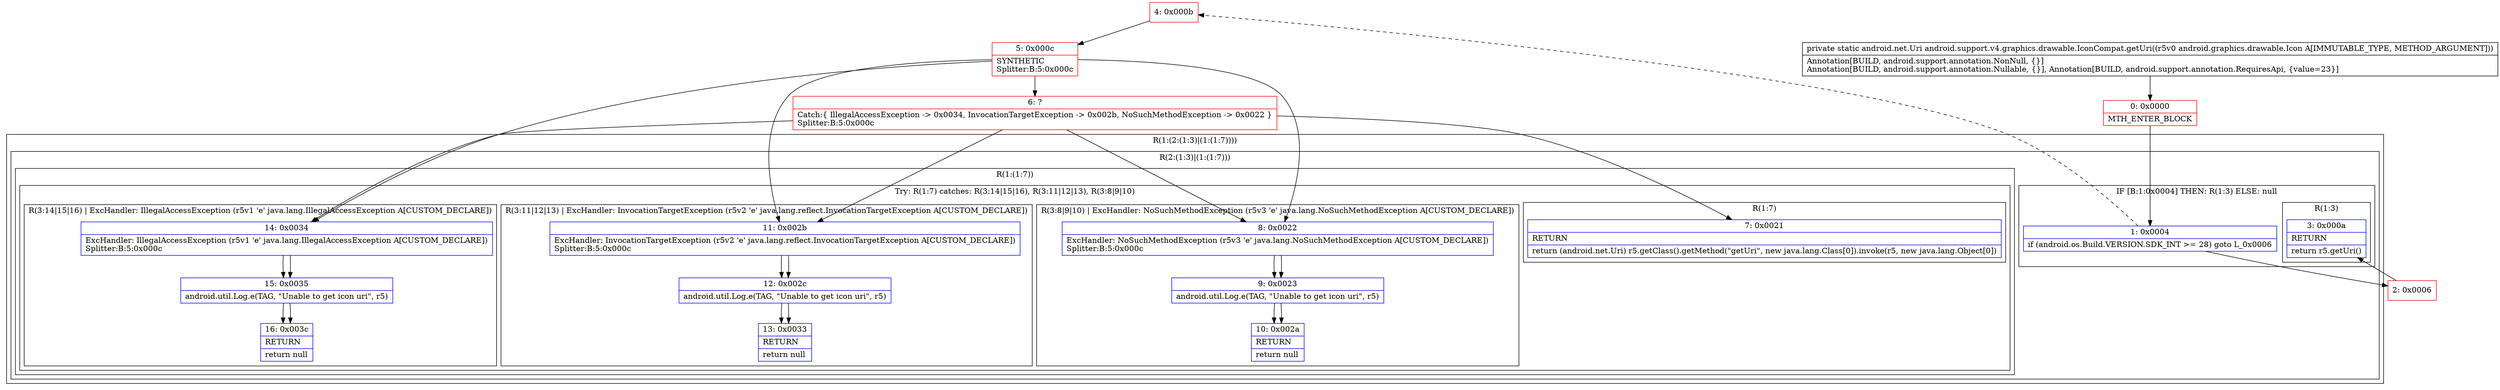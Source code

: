 digraph "CFG forandroid.support.v4.graphics.drawable.IconCompat.getUri(Landroid\/graphics\/drawable\/Icon;)Landroid\/net\/Uri;" {
subgraph cluster_Region_2044346570 {
label = "R(1:(2:(1:3)|(1:(1:7))))";
node [shape=record,color=blue];
subgraph cluster_Region_869682124 {
label = "R(2:(1:3)|(1:(1:7)))";
node [shape=record,color=blue];
subgraph cluster_IfRegion_582407533 {
label = "IF [B:1:0x0004] THEN: R(1:3) ELSE: null";
node [shape=record,color=blue];
Node_1 [shape=record,label="{1\:\ 0x0004|if (android.os.Build.VERSION.SDK_INT \>= 28) goto L_0x0006\l}"];
subgraph cluster_Region_1675863179 {
label = "R(1:3)";
node [shape=record,color=blue];
Node_3 [shape=record,label="{3\:\ 0x000a|RETURN\l|return r5.getUri()\l}"];
}
}
subgraph cluster_Region_1209295917 {
label = "R(1:(1:7))";
node [shape=record,color=blue];
subgraph cluster_TryCatchRegion_1226690248 {
label = "Try: R(1:7) catches: R(3:14|15|16), R(3:11|12|13), R(3:8|9|10)";
node [shape=record,color=blue];
subgraph cluster_Region_1561622331 {
label = "R(1:7)";
node [shape=record,color=blue];
Node_7 [shape=record,label="{7\:\ 0x0021|RETURN\l|return (android.net.Uri) r5.getClass().getMethod(\"getUri\", new java.lang.Class[0]).invoke(r5, new java.lang.Object[0])\l}"];
}
subgraph cluster_Region_598562798 {
label = "R(3:14|15|16) | ExcHandler: IllegalAccessException (r5v1 'e' java.lang.IllegalAccessException A[CUSTOM_DECLARE])\l";
node [shape=record,color=blue];
Node_14 [shape=record,label="{14\:\ 0x0034|ExcHandler: IllegalAccessException (r5v1 'e' java.lang.IllegalAccessException A[CUSTOM_DECLARE])\lSplitter:B:5:0x000c\l}"];
Node_15 [shape=record,label="{15\:\ 0x0035|android.util.Log.e(TAG, \"Unable to get icon uri\", r5)\l}"];
Node_16 [shape=record,label="{16\:\ 0x003c|RETURN\l|return null\l}"];
}
subgraph cluster_Region_1215527610 {
label = "R(3:11|12|13) | ExcHandler: InvocationTargetException (r5v2 'e' java.lang.reflect.InvocationTargetException A[CUSTOM_DECLARE])\l";
node [shape=record,color=blue];
Node_11 [shape=record,label="{11\:\ 0x002b|ExcHandler: InvocationTargetException (r5v2 'e' java.lang.reflect.InvocationTargetException A[CUSTOM_DECLARE])\lSplitter:B:5:0x000c\l}"];
Node_12 [shape=record,label="{12\:\ 0x002c|android.util.Log.e(TAG, \"Unable to get icon uri\", r5)\l}"];
Node_13 [shape=record,label="{13\:\ 0x0033|RETURN\l|return null\l}"];
}
subgraph cluster_Region_1866438386 {
label = "R(3:8|9|10) | ExcHandler: NoSuchMethodException (r5v3 'e' java.lang.NoSuchMethodException A[CUSTOM_DECLARE])\l";
node [shape=record,color=blue];
Node_8 [shape=record,label="{8\:\ 0x0022|ExcHandler: NoSuchMethodException (r5v3 'e' java.lang.NoSuchMethodException A[CUSTOM_DECLARE])\lSplitter:B:5:0x000c\l}"];
Node_9 [shape=record,label="{9\:\ 0x0023|android.util.Log.e(TAG, \"Unable to get icon uri\", r5)\l}"];
Node_10 [shape=record,label="{10\:\ 0x002a|RETURN\l|return null\l}"];
}
}
}
}
}
subgraph cluster_Region_598562798 {
label = "R(3:14|15|16) | ExcHandler: IllegalAccessException (r5v1 'e' java.lang.IllegalAccessException A[CUSTOM_DECLARE])\l";
node [shape=record,color=blue];
Node_14 [shape=record,label="{14\:\ 0x0034|ExcHandler: IllegalAccessException (r5v1 'e' java.lang.IllegalAccessException A[CUSTOM_DECLARE])\lSplitter:B:5:0x000c\l}"];
Node_15 [shape=record,label="{15\:\ 0x0035|android.util.Log.e(TAG, \"Unable to get icon uri\", r5)\l}"];
Node_16 [shape=record,label="{16\:\ 0x003c|RETURN\l|return null\l}"];
}
subgraph cluster_Region_1215527610 {
label = "R(3:11|12|13) | ExcHandler: InvocationTargetException (r5v2 'e' java.lang.reflect.InvocationTargetException A[CUSTOM_DECLARE])\l";
node [shape=record,color=blue];
Node_11 [shape=record,label="{11\:\ 0x002b|ExcHandler: InvocationTargetException (r5v2 'e' java.lang.reflect.InvocationTargetException A[CUSTOM_DECLARE])\lSplitter:B:5:0x000c\l}"];
Node_12 [shape=record,label="{12\:\ 0x002c|android.util.Log.e(TAG, \"Unable to get icon uri\", r5)\l}"];
Node_13 [shape=record,label="{13\:\ 0x0033|RETURN\l|return null\l}"];
}
subgraph cluster_Region_1866438386 {
label = "R(3:8|9|10) | ExcHandler: NoSuchMethodException (r5v3 'e' java.lang.NoSuchMethodException A[CUSTOM_DECLARE])\l";
node [shape=record,color=blue];
Node_8 [shape=record,label="{8\:\ 0x0022|ExcHandler: NoSuchMethodException (r5v3 'e' java.lang.NoSuchMethodException A[CUSTOM_DECLARE])\lSplitter:B:5:0x000c\l}"];
Node_9 [shape=record,label="{9\:\ 0x0023|android.util.Log.e(TAG, \"Unable to get icon uri\", r5)\l}"];
Node_10 [shape=record,label="{10\:\ 0x002a|RETURN\l|return null\l}"];
}
Node_0 [shape=record,color=red,label="{0\:\ 0x0000|MTH_ENTER_BLOCK\l}"];
Node_2 [shape=record,color=red,label="{2\:\ 0x0006}"];
Node_4 [shape=record,color=red,label="{4\:\ 0x000b}"];
Node_5 [shape=record,color=red,label="{5\:\ 0x000c|SYNTHETIC\lSplitter:B:5:0x000c\l}"];
Node_6 [shape=record,color=red,label="{6\:\ ?|Catch:\{ IllegalAccessException \-\> 0x0034, InvocationTargetException \-\> 0x002b, NoSuchMethodException \-\> 0x0022 \}\lSplitter:B:5:0x000c\l}"];
MethodNode[shape=record,label="{private static android.net.Uri android.support.v4.graphics.drawable.IconCompat.getUri((r5v0 android.graphics.drawable.Icon A[IMMUTABLE_TYPE, METHOD_ARGUMENT]))  | Annotation[BUILD, android.support.annotation.NonNull, \{\}]\lAnnotation[BUILD, android.support.annotation.Nullable, \{\}], Annotation[BUILD, android.support.annotation.RequiresApi, \{value=23\}]\l}"];
MethodNode -> Node_0;
Node_1 -> Node_2;
Node_1 -> Node_4[style=dashed];
Node_14 -> Node_15;
Node_15 -> Node_16;
Node_11 -> Node_12;
Node_12 -> Node_13;
Node_8 -> Node_9;
Node_9 -> Node_10;
Node_14 -> Node_15;
Node_15 -> Node_16;
Node_11 -> Node_12;
Node_12 -> Node_13;
Node_8 -> Node_9;
Node_9 -> Node_10;
Node_0 -> Node_1;
Node_2 -> Node_3;
Node_4 -> Node_5;
Node_5 -> Node_6;
Node_5 -> Node_14;
Node_5 -> Node_11;
Node_5 -> Node_8;
Node_6 -> Node_7;
Node_6 -> Node_14;
Node_6 -> Node_11;
Node_6 -> Node_8;
}

